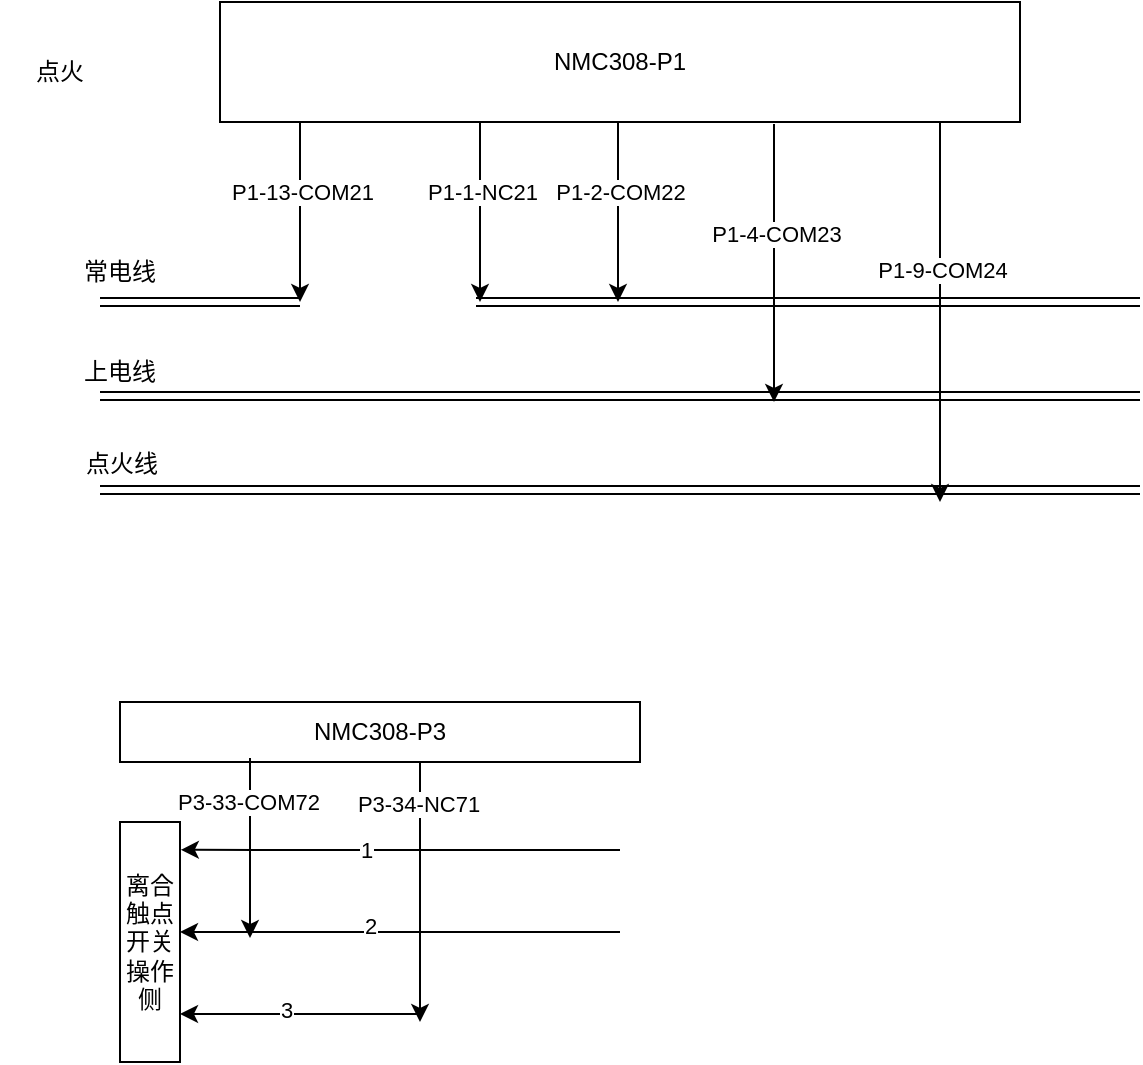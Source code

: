 <mxfile version="24.9.1">
  <diagram name="第 1 页" id="9E8rJnDWjaIL0gWoumOO">
    <mxGraphModel dx="574" dy="295" grid="1" gridSize="10" guides="1" tooltips="1" connect="1" arrows="1" fold="1" page="1" pageScale="1" pageWidth="827" pageHeight="2000" math="0" shadow="0">
      <root>
        <mxCell id="0" />
        <mxCell id="1" parent="0" />
        <mxCell id="UneD9aS1JqehnLIWqehY-1" value="" style="shape=link;html=1;rounded=0;" edge="1" parent="1">
          <mxGeometry width="100" relative="1" as="geometry">
            <mxPoint x="90" y="350" as="sourcePoint" />
            <mxPoint x="190" y="350" as="targetPoint" />
          </mxGeometry>
        </mxCell>
        <mxCell id="UneD9aS1JqehnLIWqehY-2" value="常电线" style="text;html=1;align=center;verticalAlign=middle;whiteSpace=wrap;rounded=0;" vertex="1" parent="1">
          <mxGeometry x="70" y="320" width="60" height="30" as="geometry" />
        </mxCell>
        <mxCell id="UneD9aS1JqehnLIWqehY-3" value="NMC308-P1" style="rounded=0;whiteSpace=wrap;html=1;" vertex="1" parent="1">
          <mxGeometry x="150" y="200" width="400" height="60" as="geometry" />
        </mxCell>
        <mxCell id="UneD9aS1JqehnLIWqehY-4" value="" style="endArrow=classic;html=1;rounded=0;exitX=0.1;exitY=1;exitDx=0;exitDy=0;exitPerimeter=0;" edge="1" parent="1" source="UneD9aS1JqehnLIWqehY-3">
          <mxGeometry width="50" height="50" relative="1" as="geometry">
            <mxPoint x="190" y="263" as="sourcePoint" />
            <mxPoint x="190" y="350" as="targetPoint" />
          </mxGeometry>
        </mxCell>
        <mxCell id="UneD9aS1JqehnLIWqehY-5" value="P1-13-COM21" style="edgeLabel;html=1;align=center;verticalAlign=middle;resizable=0;points=[];" vertex="1" connectable="0" parent="UneD9aS1JqehnLIWqehY-4">
          <mxGeometry x="-0.219" y="1" relative="1" as="geometry">
            <mxPoint as="offset" />
          </mxGeometry>
        </mxCell>
        <mxCell id="UneD9aS1JqehnLIWqehY-6" value="" style="shape=link;html=1;rounded=0;" edge="1" parent="1">
          <mxGeometry width="100" relative="1" as="geometry">
            <mxPoint x="278" y="350" as="sourcePoint" />
            <mxPoint x="610" y="350" as="targetPoint" />
          </mxGeometry>
        </mxCell>
        <mxCell id="UneD9aS1JqehnLIWqehY-7" value="" style="endArrow=classic;html=1;rounded=0;exitX=0.1;exitY=1;exitDx=0;exitDy=0;exitPerimeter=0;" edge="1" parent="1">
          <mxGeometry width="50" height="50" relative="1" as="geometry">
            <mxPoint x="280" y="260" as="sourcePoint" />
            <mxPoint x="280" y="350" as="targetPoint" />
          </mxGeometry>
        </mxCell>
        <mxCell id="UneD9aS1JqehnLIWqehY-8" value="P1-1-NC21" style="edgeLabel;html=1;align=center;verticalAlign=middle;resizable=0;points=[];" vertex="1" connectable="0" parent="UneD9aS1JqehnLIWqehY-7">
          <mxGeometry x="-0.219" y="1" relative="1" as="geometry">
            <mxPoint as="offset" />
          </mxGeometry>
        </mxCell>
        <mxCell id="UneD9aS1JqehnLIWqehY-9" value="" style="endArrow=classic;html=1;rounded=0;exitX=0.1;exitY=1;exitDx=0;exitDy=0;exitPerimeter=0;" edge="1" parent="1">
          <mxGeometry width="50" height="50" relative="1" as="geometry">
            <mxPoint x="349" y="260" as="sourcePoint" />
            <mxPoint x="349" y="350" as="targetPoint" />
          </mxGeometry>
        </mxCell>
        <mxCell id="UneD9aS1JqehnLIWqehY-10" value="P1-2-COM22" style="edgeLabel;html=1;align=center;verticalAlign=middle;resizable=0;points=[];" vertex="1" connectable="0" parent="UneD9aS1JqehnLIWqehY-9">
          <mxGeometry x="-0.219" y="1" relative="1" as="geometry">
            <mxPoint as="offset" />
          </mxGeometry>
        </mxCell>
        <mxCell id="UneD9aS1JqehnLIWqehY-11" value="" style="endArrow=classic;html=1;rounded=0;exitX=0.1;exitY=1;exitDx=0;exitDy=0;exitPerimeter=0;" edge="1" parent="1">
          <mxGeometry width="50" height="50" relative="1" as="geometry">
            <mxPoint x="427" y="261" as="sourcePoint" />
            <mxPoint x="427" y="400" as="targetPoint" />
          </mxGeometry>
        </mxCell>
        <mxCell id="UneD9aS1JqehnLIWqehY-12" value="P1-4-COM23" style="edgeLabel;html=1;align=center;verticalAlign=middle;resizable=0;points=[];" vertex="1" connectable="0" parent="UneD9aS1JqehnLIWqehY-11">
          <mxGeometry x="-0.219" y="1" relative="1" as="geometry">
            <mxPoint as="offset" />
          </mxGeometry>
        </mxCell>
        <mxCell id="UneD9aS1JqehnLIWqehY-13" value="" style="endArrow=classic;html=1;rounded=0;exitX=0.1;exitY=1;exitDx=0;exitDy=0;exitPerimeter=0;" edge="1" parent="1">
          <mxGeometry width="50" height="50" relative="1" as="geometry">
            <mxPoint x="510" y="260" as="sourcePoint" />
            <mxPoint x="510" y="450" as="targetPoint" />
          </mxGeometry>
        </mxCell>
        <mxCell id="UneD9aS1JqehnLIWqehY-14" value="P1-9-COM24" style="edgeLabel;html=1;align=center;verticalAlign=middle;resizable=0;points=[];" vertex="1" connectable="0" parent="UneD9aS1JqehnLIWqehY-13">
          <mxGeometry x="-0.219" y="1" relative="1" as="geometry">
            <mxPoint as="offset" />
          </mxGeometry>
        </mxCell>
        <mxCell id="UneD9aS1JqehnLIWqehY-15" value="" style="shape=link;html=1;rounded=0;" edge="1" parent="1">
          <mxGeometry width="100" relative="1" as="geometry">
            <mxPoint x="90" y="397" as="sourcePoint" />
            <mxPoint x="610" y="397" as="targetPoint" />
          </mxGeometry>
        </mxCell>
        <mxCell id="UneD9aS1JqehnLIWqehY-16" value="" style="shape=link;html=1;rounded=0;" edge="1" parent="1">
          <mxGeometry width="100" relative="1" as="geometry">
            <mxPoint x="90" y="444" as="sourcePoint" />
            <mxPoint x="610" y="444" as="targetPoint" />
          </mxGeometry>
        </mxCell>
        <mxCell id="UneD9aS1JqehnLIWqehY-17" value="上电线" style="text;html=1;align=center;verticalAlign=middle;whiteSpace=wrap;rounded=0;" vertex="1" parent="1">
          <mxGeometry x="70" y="370" width="60" height="30" as="geometry" />
        </mxCell>
        <mxCell id="UneD9aS1JqehnLIWqehY-18" value="点火线" style="text;html=1;align=center;verticalAlign=middle;whiteSpace=wrap;rounded=0;" vertex="1" parent="1">
          <mxGeometry x="71" y="416" width="60" height="30" as="geometry" />
        </mxCell>
        <mxCell id="UneD9aS1JqehnLIWqehY-19" value="点火" style="text;html=1;align=center;verticalAlign=middle;whiteSpace=wrap;rounded=0;" vertex="1" parent="1">
          <mxGeometry x="40" y="220" width="60" height="30" as="geometry" />
        </mxCell>
        <mxCell id="UneD9aS1JqehnLIWqehY-20" value="离合触点开关操作侧" style="rounded=0;whiteSpace=wrap;html=1;" vertex="1" parent="1">
          <mxGeometry x="100" y="610" width="30" height="120" as="geometry" />
        </mxCell>
        <mxCell id="UneD9aS1JqehnLIWqehY-21" value="" style="endArrow=classic;html=1;rounded=0;entryX=1.114;entryY=0.217;entryDx=0;entryDy=0;entryPerimeter=0;" edge="1" parent="1">
          <mxGeometry width="50" height="50" relative="1" as="geometry">
            <mxPoint x="350" y="624" as="sourcePoint" />
            <mxPoint x="130.42" y="623.89" as="targetPoint" />
            <Array as="points">
              <mxPoint x="176" y="624" />
            </Array>
          </mxGeometry>
        </mxCell>
        <mxCell id="UneD9aS1JqehnLIWqehY-24" value="1" style="edgeLabel;html=1;align=center;verticalAlign=middle;resizable=0;points=[];" vertex="1" connectable="0" parent="UneD9aS1JqehnLIWqehY-21">
          <mxGeometry x="0.197" relative="1" as="geometry">
            <mxPoint x="4" as="offset" />
          </mxGeometry>
        </mxCell>
        <mxCell id="UneD9aS1JqehnLIWqehY-22" value="" style="endArrow=classic;html=1;rounded=0;entryX=1.114;entryY=0.217;entryDx=0;entryDy=0;entryPerimeter=0;" edge="1" parent="1">
          <mxGeometry width="50" height="50" relative="1" as="geometry">
            <mxPoint x="350" y="665" as="sourcePoint" />
            <mxPoint x="130" y="665" as="targetPoint" />
          </mxGeometry>
        </mxCell>
        <mxCell id="UneD9aS1JqehnLIWqehY-25" value="2" style="edgeLabel;html=1;align=center;verticalAlign=middle;resizable=0;points=[];" vertex="1" connectable="0" parent="UneD9aS1JqehnLIWqehY-22">
          <mxGeometry x="0.139" y="-3" relative="1" as="geometry">
            <mxPoint as="offset" />
          </mxGeometry>
        </mxCell>
        <mxCell id="UneD9aS1JqehnLIWqehY-23" value="" style="endArrow=classic;html=1;rounded=0;entryX=1.114;entryY=0.217;entryDx=0;entryDy=0;entryPerimeter=0;" edge="1" parent="1">
          <mxGeometry width="50" height="50" relative="1" as="geometry">
            <mxPoint x="250" y="706" as="sourcePoint" />
            <mxPoint x="130" y="706" as="targetPoint" />
          </mxGeometry>
        </mxCell>
        <mxCell id="UneD9aS1JqehnLIWqehY-26" value="3" style="edgeLabel;html=1;align=center;verticalAlign=middle;resizable=0;points=[];" vertex="1" connectable="0" parent="UneD9aS1JqehnLIWqehY-23">
          <mxGeometry x="0.108" y="-2" relative="1" as="geometry">
            <mxPoint x="-1" as="offset" />
          </mxGeometry>
        </mxCell>
        <mxCell id="UneD9aS1JqehnLIWqehY-27" value="NMC308-P3" style="rounded=0;whiteSpace=wrap;html=1;" vertex="1" parent="1">
          <mxGeometry x="100" y="550" width="260" height="30" as="geometry" />
        </mxCell>
        <mxCell id="UneD9aS1JqehnLIWqehY-28" value="" style="endArrow=classic;html=1;rounded=0;exitX=0.25;exitY=1;exitDx=0;exitDy=0;" edge="1" parent="1">
          <mxGeometry width="50" height="50" relative="1" as="geometry">
            <mxPoint x="165.0" y="578" as="sourcePoint" />
            <mxPoint x="165" y="668" as="targetPoint" />
          </mxGeometry>
        </mxCell>
        <mxCell id="UneD9aS1JqehnLIWqehY-29" value="P3-33-COM72" style="edgeLabel;html=1;align=center;verticalAlign=middle;resizable=0;points=[];" vertex="1" connectable="0" parent="UneD9aS1JqehnLIWqehY-28">
          <mxGeometry x="-0.517" y="-1" relative="1" as="geometry">
            <mxPoint as="offset" />
          </mxGeometry>
        </mxCell>
        <mxCell id="UneD9aS1JqehnLIWqehY-30" value="" style="endArrow=classic;html=1;rounded=0;exitX=0.25;exitY=1;exitDx=0;exitDy=0;" edge="1" parent="1">
          <mxGeometry width="50" height="50" relative="1" as="geometry">
            <mxPoint x="250.0" y="580" as="sourcePoint" />
            <mxPoint x="250" y="710" as="targetPoint" />
          </mxGeometry>
        </mxCell>
        <mxCell id="UneD9aS1JqehnLIWqehY-31" value="P3-34-NC71" style="edgeLabel;html=1;align=center;verticalAlign=middle;resizable=0;points=[];" vertex="1" connectable="0" parent="UneD9aS1JqehnLIWqehY-30">
          <mxGeometry x="-0.517" y="-1" relative="1" as="geometry">
            <mxPoint y="-11" as="offset" />
          </mxGeometry>
        </mxCell>
      </root>
    </mxGraphModel>
  </diagram>
</mxfile>
